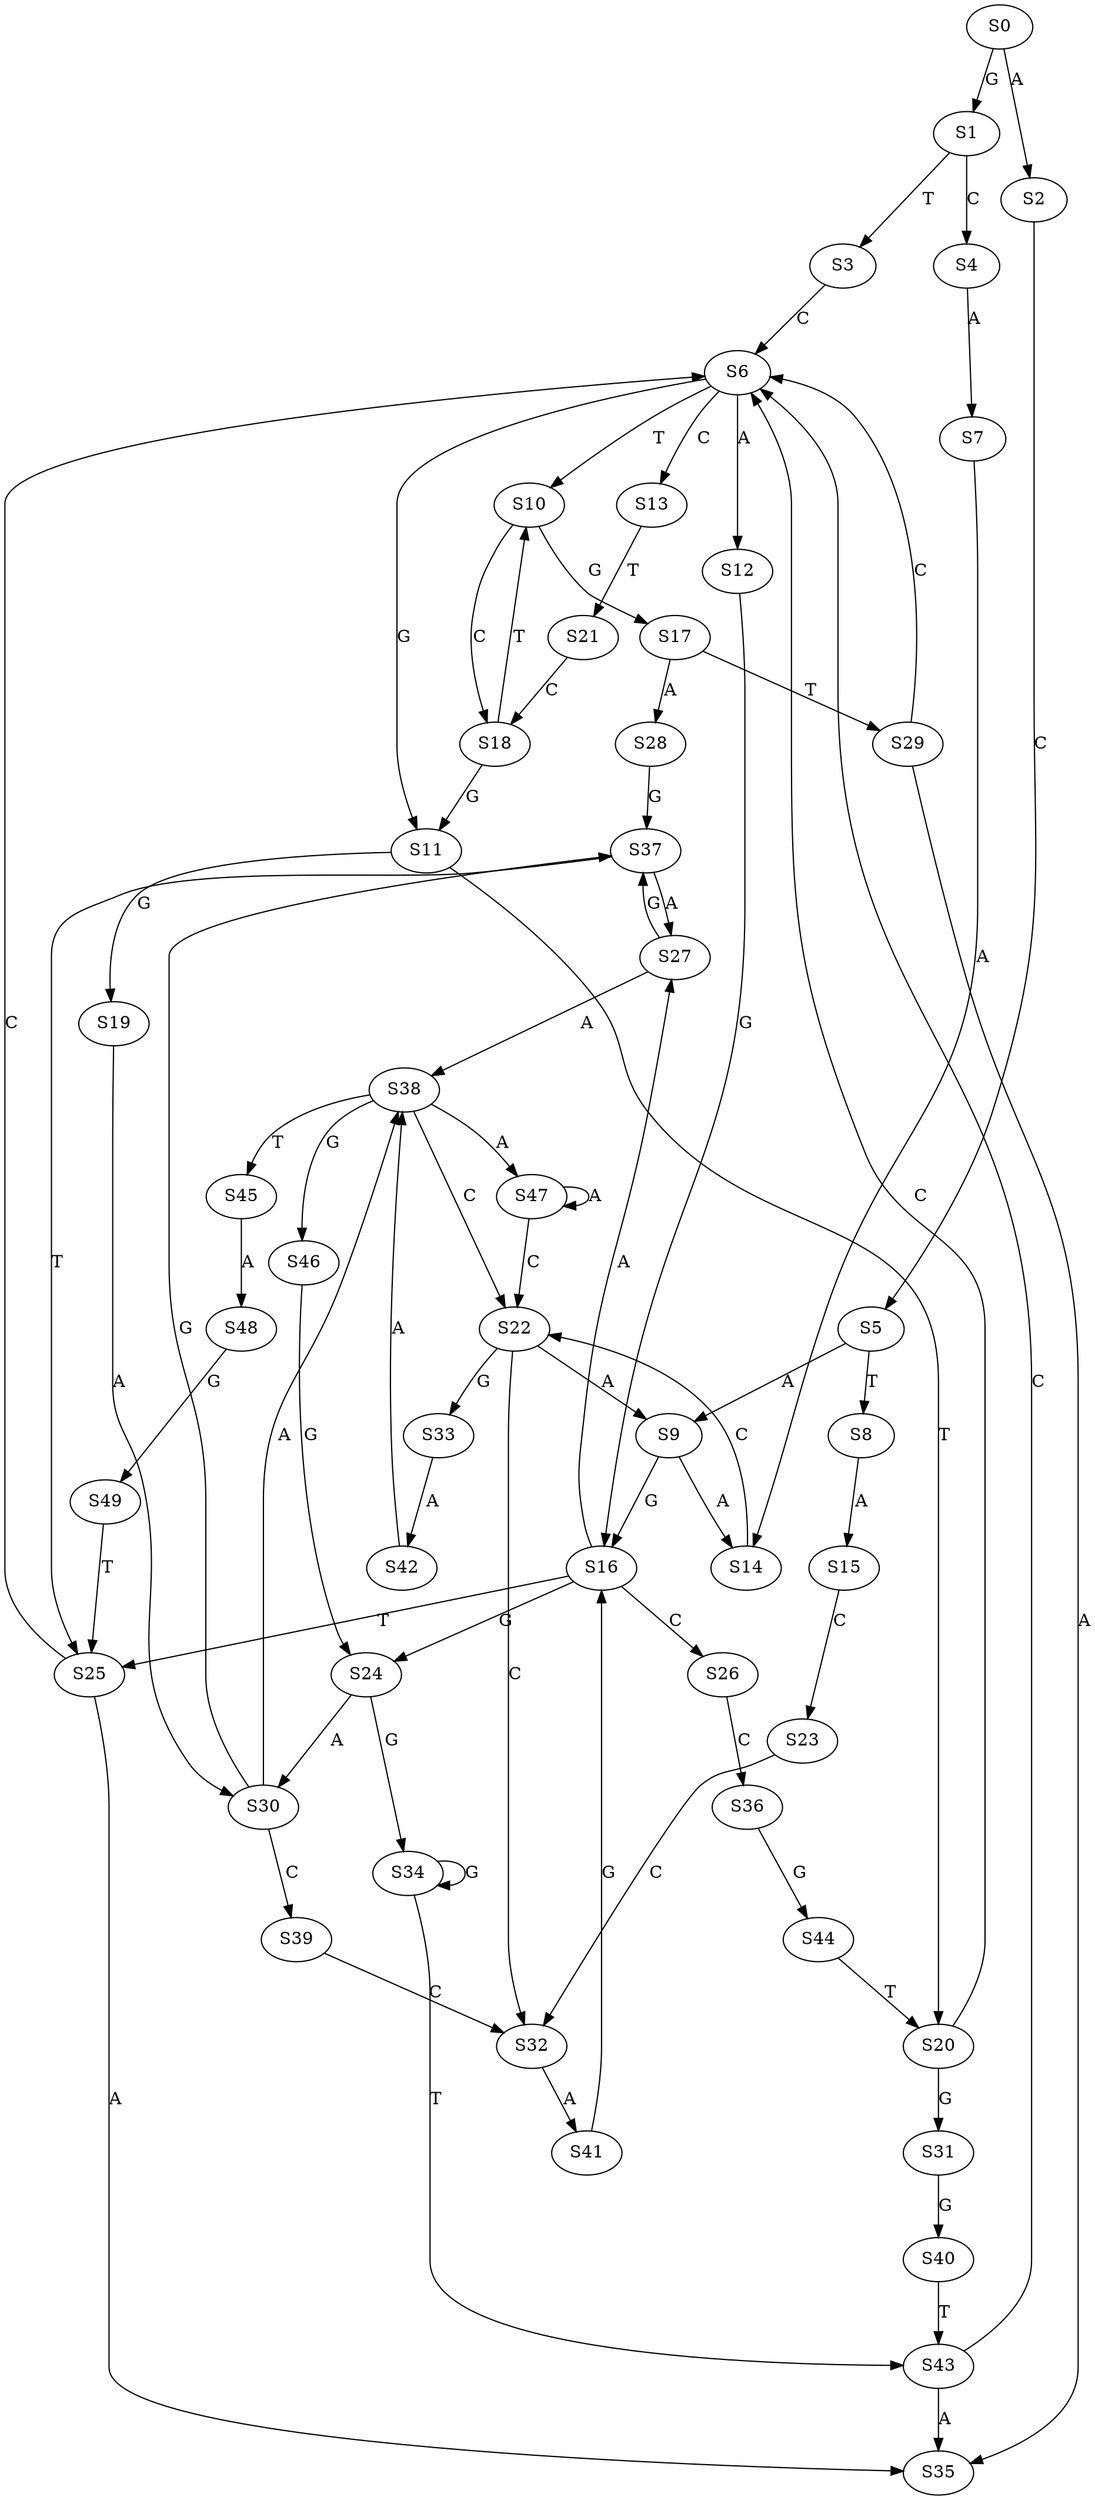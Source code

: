 strict digraph  {
	S0 -> S1 [ label = G ];
	S0 -> S2 [ label = A ];
	S1 -> S3 [ label = T ];
	S1 -> S4 [ label = C ];
	S2 -> S5 [ label = C ];
	S3 -> S6 [ label = C ];
	S4 -> S7 [ label = A ];
	S5 -> S8 [ label = T ];
	S5 -> S9 [ label = A ];
	S6 -> S10 [ label = T ];
	S6 -> S11 [ label = G ];
	S6 -> S12 [ label = A ];
	S6 -> S13 [ label = C ];
	S7 -> S14 [ label = A ];
	S8 -> S15 [ label = A ];
	S9 -> S16 [ label = G ];
	S9 -> S14 [ label = A ];
	S10 -> S17 [ label = G ];
	S10 -> S18 [ label = C ];
	S11 -> S19 [ label = G ];
	S11 -> S20 [ label = T ];
	S12 -> S16 [ label = G ];
	S13 -> S21 [ label = T ];
	S14 -> S22 [ label = C ];
	S15 -> S23 [ label = C ];
	S16 -> S24 [ label = G ];
	S16 -> S25 [ label = T ];
	S16 -> S26 [ label = C ];
	S16 -> S27 [ label = A ];
	S17 -> S28 [ label = A ];
	S17 -> S29 [ label = T ];
	S18 -> S10 [ label = T ];
	S18 -> S11 [ label = G ];
	S19 -> S30 [ label = A ];
	S20 -> S6 [ label = C ];
	S20 -> S31 [ label = G ];
	S21 -> S18 [ label = C ];
	S22 -> S9 [ label = A ];
	S22 -> S32 [ label = C ];
	S22 -> S33 [ label = G ];
	S23 -> S32 [ label = C ];
	S24 -> S30 [ label = A ];
	S24 -> S34 [ label = G ];
	S25 -> S35 [ label = A ];
	S25 -> S6 [ label = C ];
	S26 -> S36 [ label = C ];
	S27 -> S37 [ label = G ];
	S27 -> S38 [ label = A ];
	S28 -> S37 [ label = G ];
	S29 -> S35 [ label = A ];
	S29 -> S6 [ label = C ];
	S30 -> S38 [ label = A ];
	S30 -> S39 [ label = C ];
	S30 -> S37 [ label = G ];
	S31 -> S40 [ label = G ];
	S32 -> S41 [ label = A ];
	S33 -> S42 [ label = A ];
	S34 -> S43 [ label = T ];
	S34 -> S34 [ label = G ];
	S36 -> S44 [ label = G ];
	S37 -> S25 [ label = T ];
	S37 -> S27 [ label = A ];
	S38 -> S45 [ label = T ];
	S38 -> S22 [ label = C ];
	S38 -> S46 [ label = G ];
	S38 -> S47 [ label = A ];
	S39 -> S32 [ label = C ];
	S40 -> S43 [ label = T ];
	S41 -> S16 [ label = G ];
	S42 -> S38 [ label = A ];
	S43 -> S35 [ label = A ];
	S43 -> S6 [ label = C ];
	S44 -> S20 [ label = T ];
	S45 -> S48 [ label = A ];
	S46 -> S24 [ label = G ];
	S47 -> S22 [ label = C ];
	S47 -> S47 [ label = A ];
	S48 -> S49 [ label = G ];
	S49 -> S25 [ label = T ];
}
